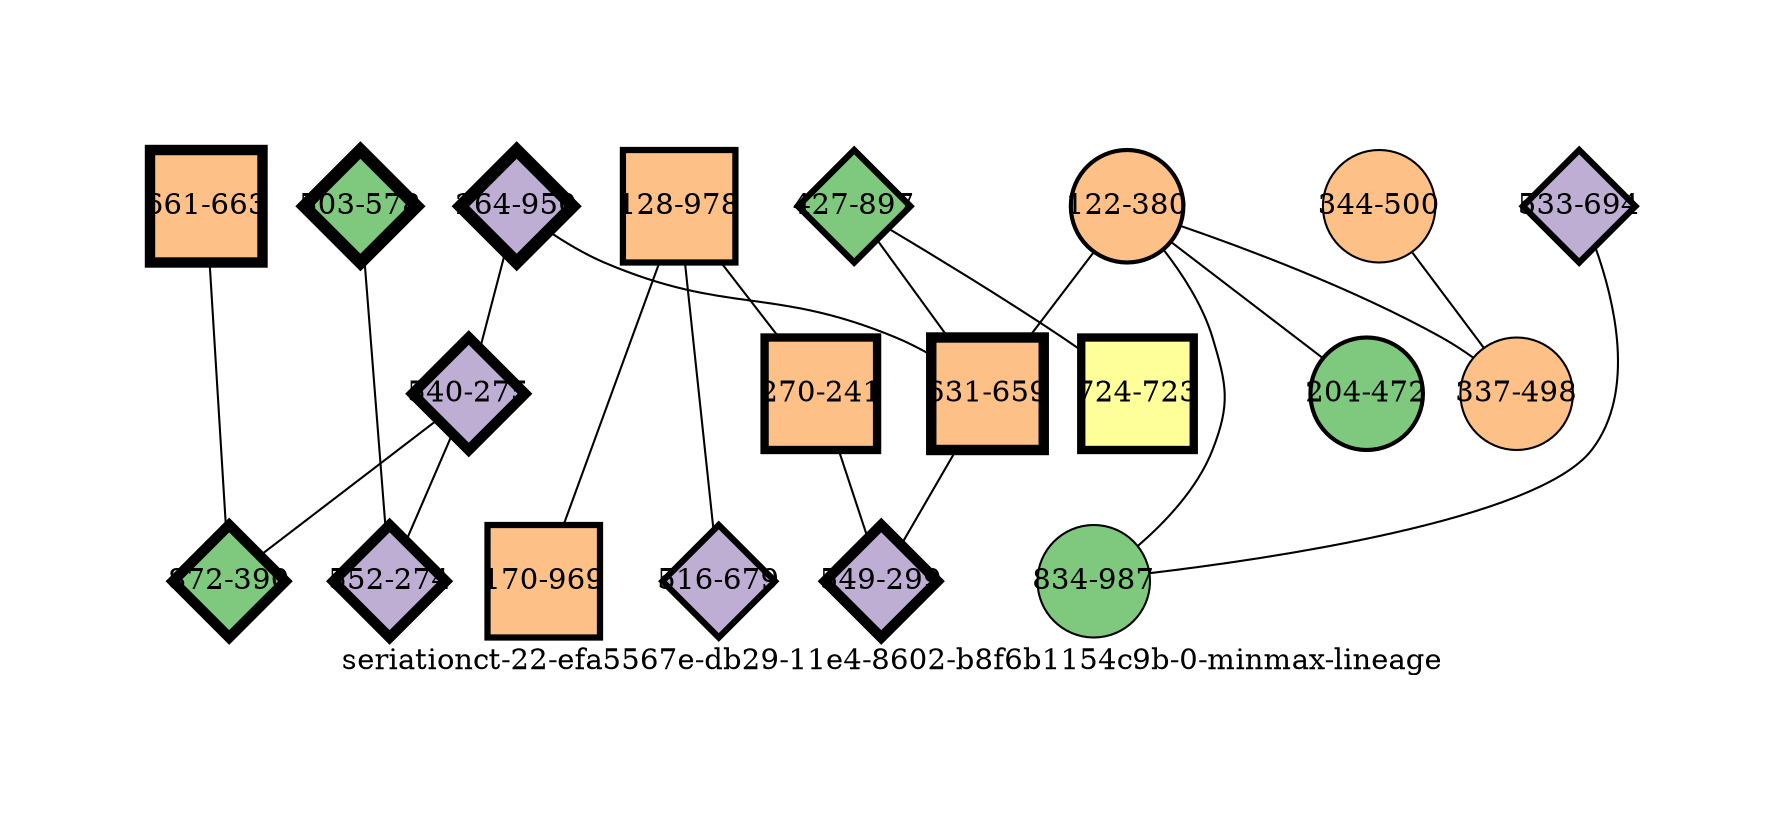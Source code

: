 strict graph "seriationct-22-efa5567e-db29-11e4-8602-b8f6b1154c9b-0-minmax-lineage" {
labelloc=b;
ratio=auto;
pad="1.0";
label="seriationct-22-efa5567e-db29-11e4-8602-b8f6b1154c9b-0-minmax-lineage";
node [width="0.75", style=filled, fixedsize=true, height="0.75", shape=circle, label=""];
0 [xCoordinate="663.0", appears_in_slice=5, yCoordinate="661.0", colorscheme=accent6, lineage_id=1, short_label="661-663", label="661-663", shape=square, cluster_id=2, fillcolor=3, size="500.0", id=0, penwidth="5.0"];
1 [xCoordinate="978.0", appears_in_slice=3, yCoordinate="128.0", colorscheme=accent6, lineage_id=1, short_label="128-978", label="128-978", shape=square, cluster_id=2, fillcolor=3, size="500.0", id=1, penwidth="3.0"];
2 [xCoordinate="950.0", appears_in_slice=6, yCoordinate="264.0", colorscheme=accent6, lineage_id=2, short_label="264-950", label="264-950", shape=diamond, cluster_id=1, fillcolor=2, size="500.0", id=12, penwidth="6.0"];
3 [xCoordinate="679.0", appears_in_slice=3, yCoordinate="516.0", colorscheme=accent6, lineage_id=2, short_label="516-679", label="516-679", shape=diamond, cluster_id=1, fillcolor=2, size="500.0", id=2, penwidth="3.0"];
4 [xCoordinate="578.0", appears_in_slice=6, yCoordinate="503.0", colorscheme=accent6, lineage_id=2, short_label="503-578", label="503-578", shape=diamond, cluster_id=0, fillcolor=1, size="500.0", id=8, penwidth="6.0"];
5 [xCoordinate="694.0", appears_in_slice=3, yCoordinate="533.0", colorscheme=accent6, lineage_id=2, short_label="533-694", label="533-694", shape=diamond, cluster_id=1, fillcolor=2, size="500.0", id=9, penwidth="3.0"];
6 [xCoordinate="380.0", appears_in_slice=2, yCoordinate="122.0", colorscheme=accent6, lineage_id=0, short_label="122-380", label="122-380", shape=circle, cluster_id=2, fillcolor=3, size="500.0", id=18, penwidth="2.0"];
7 [xCoordinate="275.0", appears_in_slice=5, yCoordinate="540.0", colorscheme=accent6, lineage_id=2, short_label="540-275", label="540-275", shape=diamond, cluster_id=1, fillcolor=2, size="500.0", id=7, penwidth="5.0"];
8 [xCoordinate="241.0", appears_in_slice=4, yCoordinate="270.0", colorscheme=accent6, lineage_id=1, short_label="270-241", label="270-241", shape=square, cluster_id=2, fillcolor=3, size="500.0", id=6, penwidth="4.0"];
9 [xCoordinate="390.0", appears_in_slice=5, yCoordinate="872.0", colorscheme=accent6, lineage_id=2, short_label="872-390", label="872-390", shape=diamond, cluster_id=0, fillcolor=1, size="500.0", id=19, penwidth="5.0"];
10 [xCoordinate="969.0", appears_in_slice=3, yCoordinate="170.0", colorscheme=accent6, lineage_id=1, short_label="170-969", label="170-969", shape=square, cluster_id=2, fillcolor=3, size="500.0", id=10, penwidth="3.0"];
11 [xCoordinate="500.0", appears_in_slice=1, yCoordinate="344.0", colorscheme=accent6, lineage_id=0, short_label="344-500", label="344-500", shape=circle, cluster_id=2, fillcolor=3, size="500.0", id=3, penwidth="1.0"];
12 [xCoordinate="897.0", appears_in_slice=3, yCoordinate="427.0", colorscheme=accent6, lineage_id=2, short_label="427-897", label="427-897", shape=diamond, cluster_id=0, fillcolor=1, size="500.0", id=13, penwidth="3.0"];
13 [xCoordinate="987.0", appears_in_slice=1, yCoordinate="834.0", colorscheme=accent6, lineage_id=0, short_label="834-987", label="834-987", shape=circle, cluster_id=0, fillcolor=1, size="500.0", id=11, penwidth="1.0"];
14 [xCoordinate="659.0", appears_in_slice=5, yCoordinate="631.0", colorscheme=accent6, lineage_id=1, short_label="631-659", label="631-659", shape=square, cluster_id=2, fillcolor=3, size="500.0", id=14, penwidth="5.0"];
15 [xCoordinate="498.0", appears_in_slice=1, yCoordinate="337.0", colorscheme=accent6, lineage_id=0, short_label="337-498", label="337-498", shape=circle, cluster_id=2, fillcolor=3, size="500.0", id=15, penwidth="1.0"];
16 [xCoordinate="299.0", appears_in_slice=5, yCoordinate="549.0", colorscheme=accent6, lineage_id=2, short_label="549-299", label="549-299", shape=diamond, cluster_id=1, fillcolor=2, size="500.0", id=16, penwidth="5.0"];
17 [xCoordinate="472.0", appears_in_slice=2, yCoordinate="204.0", colorscheme=accent6, lineage_id=0, short_label="204-472", label="204-472", shape=circle, cluster_id=0, fillcolor=1, size="500.0", id=17, penwidth="2.0"];
18 [xCoordinate="274.0", appears_in_slice=5, yCoordinate="552.0", colorscheme=accent6, lineage_id=2, short_label="552-274", label="552-274", shape=diamond, cluster_id=1, fillcolor=2, size="500.0", id=5, penwidth="5.0"];
19 [xCoordinate="723.0", appears_in_slice=4, yCoordinate="724.0", colorscheme=accent6, lineage_id=1, short_label="724-723", label="724-723", shape=square, cluster_id=3, fillcolor=4, size="500.0", id=4, penwidth="4.0"];
0 -- 9  [inverseweight="28.0386077046", weight="0.0356651090003"];
1 -- 8  [inverseweight="8.50025501148", weight="0.117643529359"];
1 -- 10  [inverseweight="32.5472277452", weight="0.0307245829915"];
1 -- 3  [inverseweight="20.1783578068", weight="0.0495580467735"];
2 -- 14  [inverseweight="1.39205037095", weight="0.718364809829"];
2 -- 7  [inverseweight="1.86253651422", weight="0.536902225736"];
4 -- 18  [inverseweight="1.52269276714", weight="0.656731299696"];
5 -- 13  [inverseweight="1.39670253463", weight="0.715972066494"];
6 -- 17  [inverseweight="1.79159690772", weight="0.558161267019"];
6 -- 13  [inverseweight="1.35996156477", weight="0.73531489853"];
6 -- 14  [inverseweight="1.26965728043", weight="0.787614118716"];
6 -- 15  [inverseweight="1.06003599435", weight="0.943364192664"];
7 -- 9  [inverseweight="3.19281937789", weight="0.313202809694"];
7 -- 18  [inverseweight="14.0413989075", weight="0.0712179752591"];
8 -- 16  [inverseweight="3.25568858812", weight="0.307154684158"];
11 -- 15  [inverseweight="32.4101861776", weight="0.0308544972411"];
12 -- 19  [inverseweight="14.1083161996", weight="0.0708801805867"];
12 -- 14  [inverseweight="2.4698662169", weight="0.404880229204"];
14 -- 16  [inverseweight="1.2506411179", weight="0.799589894884"];
}
